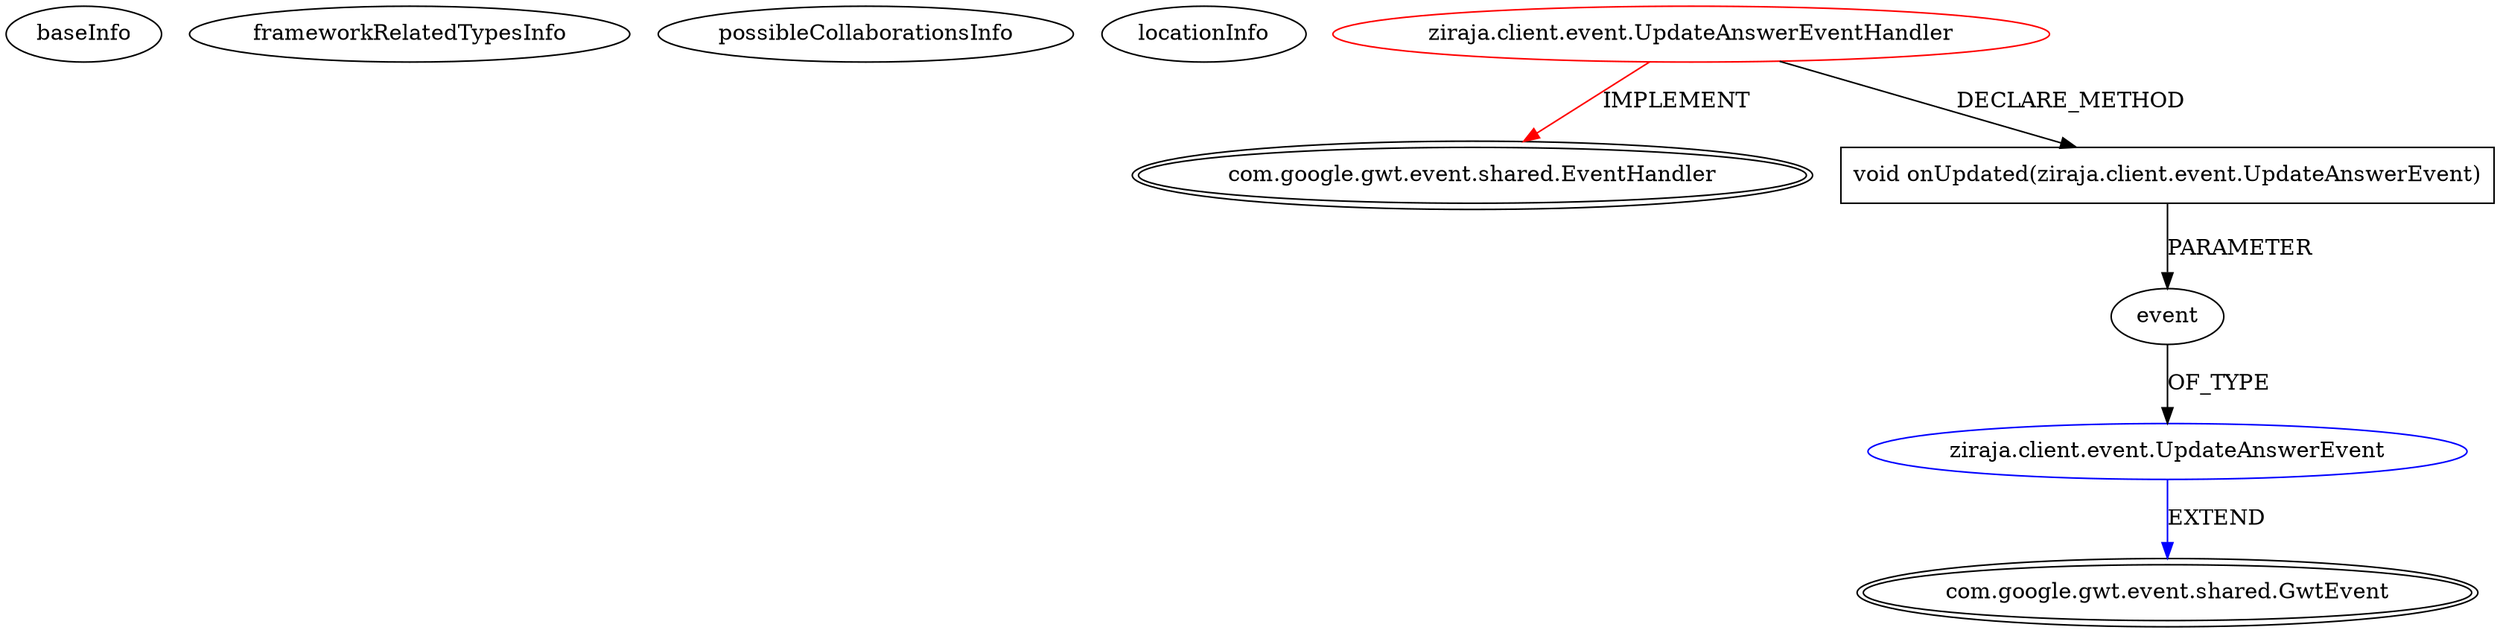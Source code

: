 digraph {
baseInfo[graphId=410,category="extension_graph",isAnonymous=false,possibleRelation=true]
frameworkRelatedTypesInfo[0="com.google.gwt.event.shared.EventHandler"]
possibleCollaborationsInfo[0="410~CLIENT_METHOD_DECLARATION-PARAMETER_DECLARATION-~com.google.gwt.event.shared.EventHandler ~com.google.gwt.event.shared.GwtEvent ~false~false"]
locationInfo[projectName="Tok-Ziraja222",filePath="/Tok-Ziraja222/Ziraja222-master/src/ziraja/client/event/UpdateAnswerEventHandler.java",contextSignature="UpdateAnswerEventHandler",graphId="410"]
0[label="ziraja.client.event.UpdateAnswerEventHandler",vertexType="ROOT_CLIENT_CLASS_DECLARATION",isFrameworkType=false,color=red]
1[label="com.google.gwt.event.shared.EventHandler",vertexType="FRAMEWORK_INTERFACE_TYPE",isFrameworkType=true,peripheries=2]
2[label="void onUpdated(ziraja.client.event.UpdateAnswerEvent)",vertexType="CLIENT_METHOD_DECLARATION",isFrameworkType=false,shape=box]
3[label="event",vertexType="PARAMETER_DECLARATION",isFrameworkType=false]
4[label="ziraja.client.event.UpdateAnswerEvent",vertexType="REFERENCE_CLIENT_CLASS_DECLARATION",isFrameworkType=false,color=blue]
5[label="com.google.gwt.event.shared.GwtEvent",vertexType="FRAMEWORK_CLASS_TYPE",isFrameworkType=true,peripheries=2]
0->1[label="IMPLEMENT",color=red]
0->2[label="DECLARE_METHOD"]
4->5[label="EXTEND",color=blue]
3->4[label="OF_TYPE"]
2->3[label="PARAMETER"]
}
